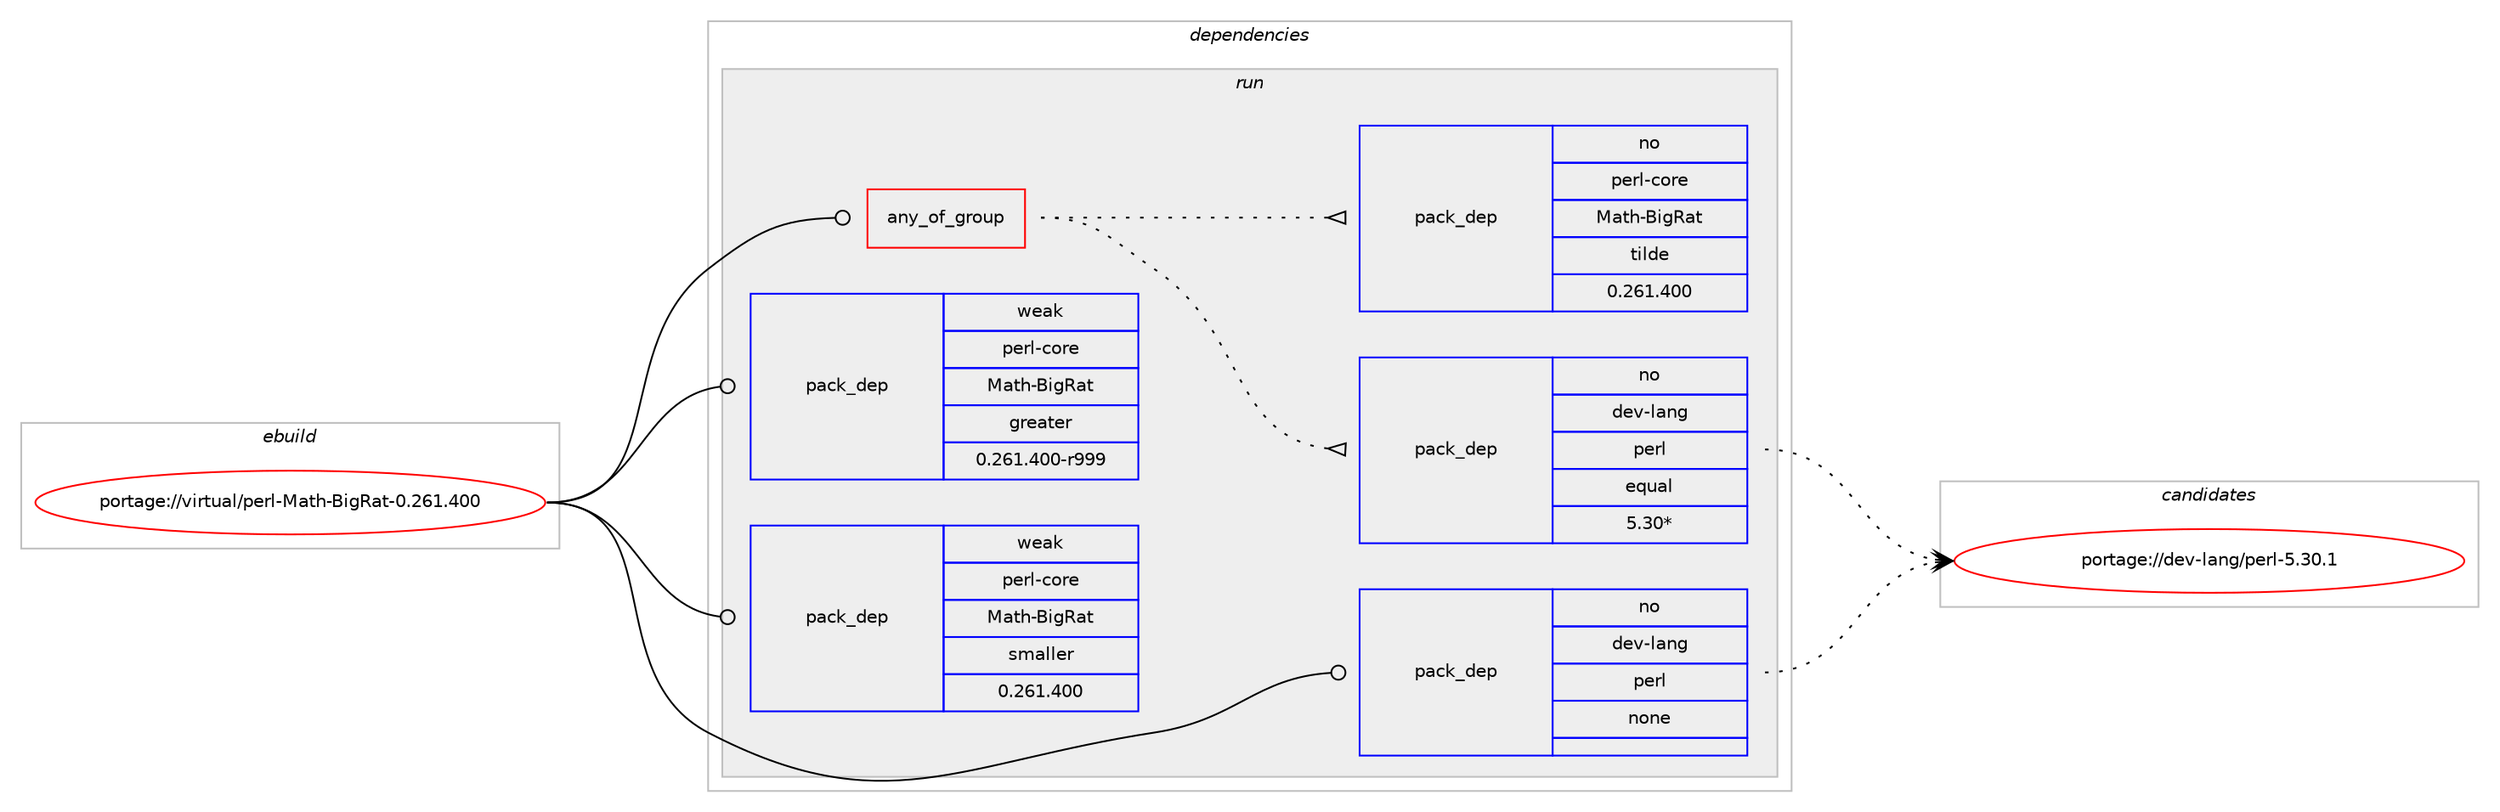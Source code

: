 digraph prolog {

# *************
# Graph options
# *************

newrank=true;
concentrate=true;
compound=true;
graph [rankdir=LR,fontname=Helvetica,fontsize=10,ranksep=1.5];#, ranksep=2.5, nodesep=0.2];
edge  [arrowhead=vee];
node  [fontname=Helvetica,fontsize=10];

# **********
# The ebuild
# **********

subgraph cluster_leftcol {
color=gray;
rank=same;
label=<<i>ebuild</i>>;
id [label="portage://virtual/perl-Math-BigRat-0.261.400", color=red, width=4, href="../virtual/perl-Math-BigRat-0.261.400.svg"];
}

# ****************
# The dependencies
# ****************

subgraph cluster_midcol {
color=gray;
label=<<i>dependencies</i>>;
subgraph cluster_compile {
fillcolor="#eeeeee";
style=filled;
label=<<i>compile</i>>;
}
subgraph cluster_compileandrun {
fillcolor="#eeeeee";
style=filled;
label=<<i>compile and run</i>>;
}
subgraph cluster_run {
fillcolor="#eeeeee";
style=filled;
label=<<i>run</i>>;
subgraph any437 {
dependency20575 [label=<<TABLE BORDER="0" CELLBORDER="1" CELLSPACING="0" CELLPADDING="4"><TR><TD CELLPADDING="10">any_of_group</TD></TR></TABLE>>, shape=none, color=red];subgraph pack17073 {
dependency20576 [label=<<TABLE BORDER="0" CELLBORDER="1" CELLSPACING="0" CELLPADDING="4" WIDTH="220"><TR><TD ROWSPAN="6" CELLPADDING="30">pack_dep</TD></TR><TR><TD WIDTH="110">no</TD></TR><TR><TD>dev-lang</TD></TR><TR><TD>perl</TD></TR><TR><TD>equal</TD></TR><TR><TD>5.30*</TD></TR></TABLE>>, shape=none, color=blue];
}
dependency20575:e -> dependency20576:w [weight=20,style="dotted",arrowhead="oinv"];
subgraph pack17074 {
dependency20577 [label=<<TABLE BORDER="0" CELLBORDER="1" CELLSPACING="0" CELLPADDING="4" WIDTH="220"><TR><TD ROWSPAN="6" CELLPADDING="30">pack_dep</TD></TR><TR><TD WIDTH="110">no</TD></TR><TR><TD>perl-core</TD></TR><TR><TD>Math-BigRat</TD></TR><TR><TD>tilde</TD></TR><TR><TD>0.261.400</TD></TR></TABLE>>, shape=none, color=blue];
}
dependency20575:e -> dependency20577:w [weight=20,style="dotted",arrowhead="oinv"];
}
id:e -> dependency20575:w [weight=20,style="solid",arrowhead="odot"];
subgraph pack17075 {
dependency20578 [label=<<TABLE BORDER="0" CELLBORDER="1" CELLSPACING="0" CELLPADDING="4" WIDTH="220"><TR><TD ROWSPAN="6" CELLPADDING="30">pack_dep</TD></TR><TR><TD WIDTH="110">no</TD></TR><TR><TD>dev-lang</TD></TR><TR><TD>perl</TD></TR><TR><TD>none</TD></TR><TR><TD></TD></TR></TABLE>>, shape=none, color=blue];
}
id:e -> dependency20578:w [weight=20,style="solid",arrowhead="odot"];
subgraph pack17076 {
dependency20579 [label=<<TABLE BORDER="0" CELLBORDER="1" CELLSPACING="0" CELLPADDING="4" WIDTH="220"><TR><TD ROWSPAN="6" CELLPADDING="30">pack_dep</TD></TR><TR><TD WIDTH="110">weak</TD></TR><TR><TD>perl-core</TD></TR><TR><TD>Math-BigRat</TD></TR><TR><TD>greater</TD></TR><TR><TD>0.261.400-r999</TD></TR></TABLE>>, shape=none, color=blue];
}
id:e -> dependency20579:w [weight=20,style="solid",arrowhead="odot"];
subgraph pack17077 {
dependency20580 [label=<<TABLE BORDER="0" CELLBORDER="1" CELLSPACING="0" CELLPADDING="4" WIDTH="220"><TR><TD ROWSPAN="6" CELLPADDING="30">pack_dep</TD></TR><TR><TD WIDTH="110">weak</TD></TR><TR><TD>perl-core</TD></TR><TR><TD>Math-BigRat</TD></TR><TR><TD>smaller</TD></TR><TR><TD>0.261.400</TD></TR></TABLE>>, shape=none, color=blue];
}
id:e -> dependency20580:w [weight=20,style="solid",arrowhead="odot"];
}
}

# **************
# The candidates
# **************

subgraph cluster_choices {
rank=same;
color=gray;
label=<<i>candidates</i>>;

subgraph choice17073 {
color=black;
nodesep=1;
choice10010111845108971101034711210111410845534651484649 [label="portage://dev-lang/perl-5.30.1", color=red, width=4,href="../dev-lang/perl-5.30.1.svg"];
dependency20576:e -> choice10010111845108971101034711210111410845534651484649:w [style=dotted,weight="100"];
}
subgraph choice17074 {
color=black;
nodesep=1;
}
subgraph choice17075 {
color=black;
nodesep=1;
choice10010111845108971101034711210111410845534651484649 [label="portage://dev-lang/perl-5.30.1", color=red, width=4,href="../dev-lang/perl-5.30.1.svg"];
dependency20578:e -> choice10010111845108971101034711210111410845534651484649:w [style=dotted,weight="100"];
}
subgraph choice17076 {
color=black;
nodesep=1;
}
subgraph choice17077 {
color=black;
nodesep=1;
}
}

}
